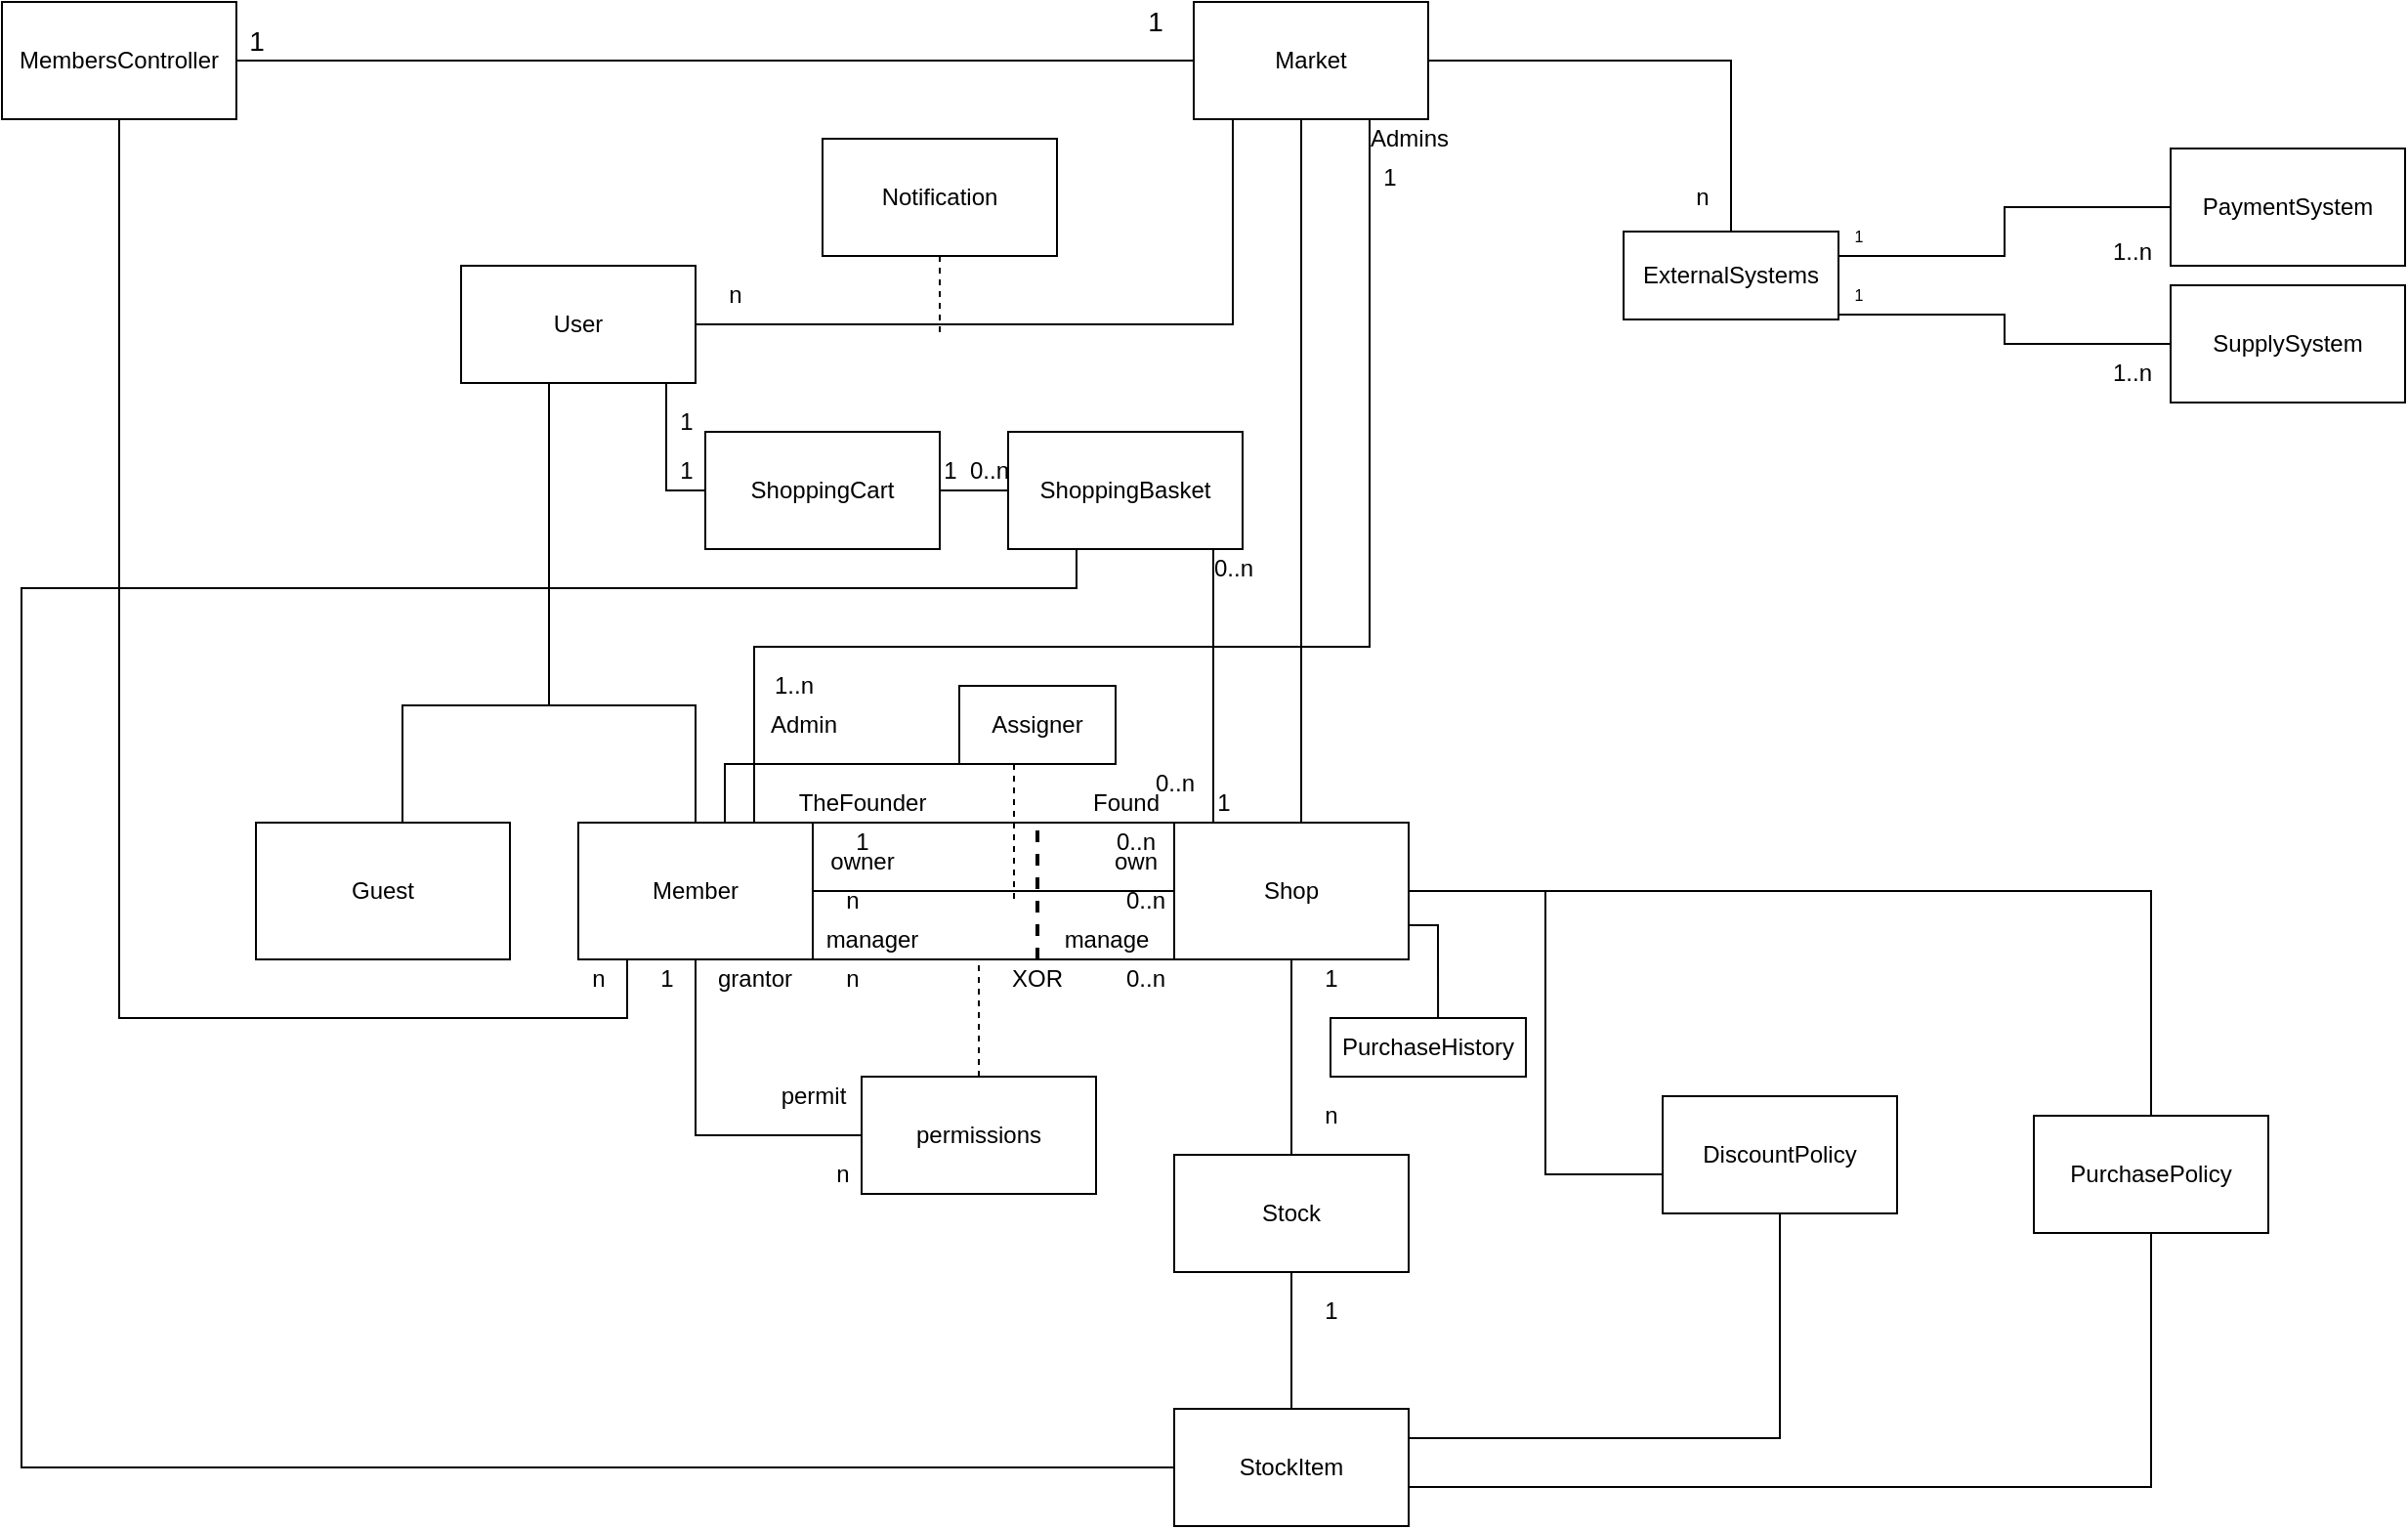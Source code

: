 <mxfile version="17.4.2" type="device"><diagram id="XcT7lN81mdoubmjaXzaU" name="Page-1"><mxGraphModel dx="981" dy="-574" grid="1" gridSize="10" guides="1" tooltips="1" connect="1" arrows="1" fold="1" page="1" pageScale="1" pageWidth="850" pageHeight="1100" math="0" shadow="0"><root><mxCell id="0"/><mxCell id="1" parent="0"/><mxCell id="7iDHC6POJdI7380oDwvH-84" style="edgeStyle=orthogonalEdgeStyle;rounded=0;orthogonalLoop=1;jettySize=auto;html=1;endArrow=none;endFill=0;" parent="1" source="7iDHC6POJdI7380oDwvH-85" target="7iDHC6POJdI7380oDwvH-121" edge="1"><mxGeometry relative="1" as="geometry"/></mxCell><mxCell id="7iDHC6POJdI7380oDwvH-85" value="Market" style="rounded=0;whiteSpace=wrap;html=1;" parent="1" vertex="1"><mxGeometry x="650" y="1310" width="120" height="60" as="geometry"/></mxCell><mxCell id="7iDHC6POJdI7380oDwvH-86" style="edgeStyle=orthogonalEdgeStyle;rounded=0;orthogonalLoop=1;jettySize=auto;html=1;strokeColor=#000000;endArrow=none;endFill=0;" parent="1" source="7iDHC6POJdI7380oDwvH-87" target="7iDHC6POJdI7380oDwvH-85" edge="1"><mxGeometry relative="1" as="geometry"><mxPoint x="575" y="1450" as="targetPoint"/><Array as="points"><mxPoint x="670" y="1475"/></Array></mxGeometry></mxCell><mxCell id="7iDHC6POJdI7380oDwvH-87" value="User" style="rounded=0;whiteSpace=wrap;html=1;" parent="1" vertex="1"><mxGeometry x="275" y="1445" width="120" height="60" as="geometry"/></mxCell><mxCell id="7iDHC6POJdI7380oDwvH-88" style="edgeStyle=orthogonalEdgeStyle;rounded=0;orthogonalLoop=1;jettySize=auto;html=1;endArrow=none;endFill=0;strokeColor=#000000;" parent="1" source="7iDHC6POJdI7380oDwvH-89" target="7iDHC6POJdI7380oDwvH-87" edge="1"><mxGeometry relative="1" as="geometry"><Array as="points"><mxPoint x="245" y="1670"/><mxPoint x="320" y="1670"/></Array></mxGeometry></mxCell><mxCell id="7iDHC6POJdI7380oDwvH-89" value="Guest" style="rounded=0;whiteSpace=wrap;html=1;" parent="1" vertex="1"><mxGeometry x="170" y="1730" width="130" height="70" as="geometry"/></mxCell><mxCell id="7iDHC6POJdI7380oDwvH-90" style="edgeStyle=orthogonalEdgeStyle;rounded=0;orthogonalLoop=1;jettySize=auto;html=1;endArrow=none;endFill=0;strokeColor=#000000;" parent="1" source="7iDHC6POJdI7380oDwvH-92" target="7iDHC6POJdI7380oDwvH-87" edge="1"><mxGeometry relative="1" as="geometry"><Array as="points"><mxPoint x="395" y="1670"/><mxPoint x="320" y="1670"/></Array></mxGeometry></mxCell><mxCell id="_pi3sCSErQmqbHS00bq9-2" style="edgeStyle=orthogonalEdgeStyle;rounded=0;orthogonalLoop=1;jettySize=auto;html=1;exitX=0.75;exitY=0;exitDx=0;exitDy=0;endArrow=none;endFill=0;" parent="1" source="7iDHC6POJdI7380oDwvH-92" target="7iDHC6POJdI7380oDwvH-85" edge="1"><mxGeometry relative="1" as="geometry"><Array as="points"><mxPoint x="425" y="1640"/><mxPoint x="740" y="1640"/></Array></mxGeometry></mxCell><mxCell id="7iDHC6POJdI7380oDwvH-92" value="Member" style="rounded=0;whiteSpace=wrap;html=1;" parent="1" vertex="1"><mxGeometry x="335" y="1730" width="120" height="70" as="geometry"/></mxCell><mxCell id="7iDHC6POJdI7380oDwvH-93" style="edgeStyle=orthogonalEdgeStyle;rounded=0;orthogonalLoop=1;jettySize=auto;html=1;endArrow=none;endFill=0;strokeColor=#000000;endSize=15;" parent="1" source="7iDHC6POJdI7380oDwvH-96" target="7iDHC6POJdI7380oDwvH-85" edge="1"><mxGeometry relative="1" as="geometry"><Array as="points"><mxPoint x="705" y="1640"/><mxPoint x="705" y="1640"/></Array></mxGeometry></mxCell><mxCell id="7iDHC6POJdI7380oDwvH-181" style="edgeStyle=orthogonalEdgeStyle;rounded=0;orthogonalLoop=1;jettySize=auto;html=1;endArrow=none;endFill=0;" parent="1" source="7iDHC6POJdI7380oDwvH-96" target="7iDHC6POJdI7380oDwvH-92" edge="1"><mxGeometry relative="1" as="geometry"><Array as="points"><mxPoint x="540" y="1730"/><mxPoint x="540" y="1730"/></Array></mxGeometry></mxCell><mxCell id="4i_Bsb48vUpybGLiL7Om-12" style="edgeStyle=orthogonalEdgeStyle;rounded=0;orthogonalLoop=1;jettySize=auto;html=1;exitX=1;exitY=0.75;exitDx=0;exitDy=0;endArrow=none;endFill=0;" parent="1" source="7iDHC6POJdI7380oDwvH-96" edge="1"><mxGeometry relative="1" as="geometry"><mxPoint x="775.043" y="1830" as="targetPoint"/><Array as="points"><mxPoint x="775" y="1782"/></Array></mxGeometry></mxCell><mxCell id="7iDHC6POJdI7380oDwvH-96" value="Shop" style="rounded=0;whiteSpace=wrap;html=1;" parent="1" vertex="1"><mxGeometry x="640" y="1730" width="120" height="70" as="geometry"/></mxCell><mxCell id="7iDHC6POJdI7380oDwvH-97" style="edgeStyle=orthogonalEdgeStyle;rounded=0;orthogonalLoop=1;jettySize=auto;html=1;endArrow=none;endFill=0;endSize=15;strokeColor=#000000;" parent="1" source="7iDHC6POJdI7380oDwvH-101" target="7iDHC6POJdI7380oDwvH-111" edge="1"><mxGeometry relative="1" as="geometry"/></mxCell><mxCell id="7iDHC6POJdI7380oDwvH-101" value="StockItem" style="rounded=0;whiteSpace=wrap;html=1;" parent="1" vertex="1"><mxGeometry x="640" y="2030" width="120" height="60" as="geometry"/></mxCell><mxCell id="7iDHC6POJdI7380oDwvH-102" value="1" style="text;html=1;align=center;verticalAlign=middle;resizable=0;points=[];autosize=1;strokeColor=none;fillColor=none;" parent="1" vertex="1"><mxGeometry x="710" y="1800" width="20" height="20" as="geometry"/></mxCell><mxCell id="7iDHC6POJdI7380oDwvH-103" value="1" style="text;html=1;align=center;verticalAlign=middle;resizable=0;points=[];autosize=1;strokeColor=none;fillColor=none;" parent="1" vertex="1"><mxGeometry x="710" y="1970" width="20" height="20" as="geometry"/></mxCell><mxCell id="7iDHC6POJdI7380oDwvH-104" value="1" style="text;html=1;align=center;verticalAlign=middle;resizable=0;points=[];autosize=1;strokeColor=none;fillColor=none;" parent="1" vertex="1"><mxGeometry x="655" y="1710" width="20" height="20" as="geometry"/></mxCell><mxCell id="7iDHC6POJdI7380oDwvH-105" style="edgeStyle=orthogonalEdgeStyle;rounded=0;orthogonalLoop=1;jettySize=auto;html=1;endArrow=none;endFill=0;startArrow=none;" parent="1" source="7iDHC6POJdI7380oDwvH-92" target="7iDHC6POJdI7380oDwvH-96" edge="1"><mxGeometry relative="1" as="geometry"><Array as="points"/><mxPoint x="460.0" y="1760" as="sourcePoint"/><mxPoint x="645.0" y="1760" as="targetPoint"/></mxGeometry></mxCell><mxCell id="7iDHC6POJdI7380oDwvH-106" style="edgeStyle=orthogonalEdgeStyle;rounded=0;orthogonalLoop=1;jettySize=auto;html=1;entryX=0.5;entryY=1;entryDx=0;entryDy=0;endArrow=none;endFill=0;" parent="1" source="7iDHC6POJdI7380oDwvH-107" target="7iDHC6POJdI7380oDwvH-92" edge="1"><mxGeometry relative="1" as="geometry"/></mxCell><mxCell id="7iDHC6POJdI7380oDwvH-107" value="&lt;span style=&quot;text-align: left&quot;&gt;permissions&lt;/span&gt;" style="rounded=0;whiteSpace=wrap;html=1;" parent="1" vertex="1"><mxGeometry x="480" y="1860" width="120" height="60" as="geometry"/></mxCell><mxCell id="7iDHC6POJdI7380oDwvH-108" value="n" style="text;html=1;align=center;verticalAlign=middle;resizable=0;points=[];autosize=1;strokeColor=none;fillColor=none;" parent="1" vertex="1"><mxGeometry x="405" y="1450" width="20" height="20" as="geometry"/></mxCell><mxCell id="7iDHC6POJdI7380oDwvH-110" style="edgeStyle=orthogonalEdgeStyle;rounded=0;orthogonalLoop=1;jettySize=auto;html=1;endArrow=none;endFill=0;endSize=15;strokeColor=#000000;" parent="1" source="7iDHC6POJdI7380oDwvH-111" target="7iDHC6POJdI7380oDwvH-96" edge="1"><mxGeometry relative="1" as="geometry"/></mxCell><mxCell id="7iDHC6POJdI7380oDwvH-111" value="Stock" style="rounded=0;whiteSpace=wrap;html=1;" parent="1" vertex="1"><mxGeometry x="640" y="1900" width="120" height="60" as="geometry"/></mxCell><mxCell id="7iDHC6POJdI7380oDwvH-116" value="n" style="text;html=1;align=center;verticalAlign=middle;resizable=0;points=[];autosize=1;strokeColor=none;fillColor=none;" parent="1" vertex="1"><mxGeometry x="710" y="1870" width="20" height="20" as="geometry"/></mxCell><mxCell id="7iDHC6POJdI7380oDwvH-117" value="PaymentSystem" style="rounded=0;whiteSpace=wrap;html=1;" parent="1" vertex="1"><mxGeometry x="1150" y="1385" width="120" height="60" as="geometry"/></mxCell><mxCell id="7iDHC6POJdI7380oDwvH-118" value="SupplySystem&lt;br&gt;" style="rounded=0;whiteSpace=wrap;html=1;" parent="1" vertex="1"><mxGeometry x="1150" y="1455" width="120" height="60" as="geometry"/></mxCell><mxCell id="7iDHC6POJdI7380oDwvH-119" style="edgeStyle=orthogonalEdgeStyle;rounded=0;orthogonalLoop=1;jettySize=auto;html=1;endArrow=none;endFill=0;" parent="1" source="7iDHC6POJdI7380oDwvH-121" target="7iDHC6POJdI7380oDwvH-117" edge="1"><mxGeometry relative="1" as="geometry"><Array as="points"><mxPoint x="1065" y="1440"/><mxPoint x="1065" y="1415"/></Array></mxGeometry></mxCell><mxCell id="7iDHC6POJdI7380oDwvH-120" style="edgeStyle=orthogonalEdgeStyle;rounded=0;orthogonalLoop=1;jettySize=auto;html=1;endArrow=none;endFill=0;" parent="1" source="7iDHC6POJdI7380oDwvH-121" target="7iDHC6POJdI7380oDwvH-118" edge="1"><mxGeometry relative="1" as="geometry"><Array as="points"><mxPoint x="1065" y="1470"/><mxPoint x="1065" y="1485"/></Array></mxGeometry></mxCell><mxCell id="7iDHC6POJdI7380oDwvH-121" value="ExternalSystems" style="rounded=0;whiteSpace=wrap;html=1;" parent="1" vertex="1"><mxGeometry x="870" y="1427.5" width="110" height="45" as="geometry"/></mxCell><mxCell id="7iDHC6POJdI7380oDwvH-122" value="0..n" style="text;html=1;align=center;verticalAlign=middle;resizable=0;points=[];autosize=1;strokeColor=none;fillColor=none;" parent="1" vertex="1"><mxGeometry x="605" y="1760" width="40" height="20" as="geometry"/></mxCell><mxCell id="7iDHC6POJdI7380oDwvH-123" style="rounded=0;orthogonalLoop=1;jettySize=auto;html=1;endArrow=none;endFill=0;endSize=15;strokeColor=#000000;dashed=1;" parent="1" source="7iDHC6POJdI7380oDwvH-107" edge="1"><mxGeometry relative="1" as="geometry"><mxPoint x="800.0" y="1840" as="sourcePoint"/><mxPoint x="540" y="1800" as="targetPoint"/></mxGeometry></mxCell><mxCell id="7iDHC6POJdI7380oDwvH-124" value="own" style="text;html=1;align=center;verticalAlign=middle;resizable=0;points=[];autosize=1;strokeColor=none;fillColor=none;" parent="1" vertex="1"><mxGeometry x="600" y="1740" width="40" height="20" as="geometry"/></mxCell><mxCell id="7iDHC6POJdI7380oDwvH-125" value="owner" style="text;html=1;align=center;verticalAlign=middle;resizable=0;points=[];autosize=1;strokeColor=none;fillColor=none;" parent="1" vertex="1"><mxGeometry x="455" y="1740" width="50" height="20" as="geometry"/></mxCell><mxCell id="7iDHC6POJdI7380oDwvH-126" value="n" style="text;html=1;align=center;verticalAlign=middle;resizable=0;points=[];autosize=1;strokeColor=none;fillColor=none;" parent="1" vertex="1"><mxGeometry x="465" y="1760" width="20" height="20" as="geometry"/></mxCell><mxCell id="7iDHC6POJdI7380oDwvH-127" style="edgeStyle=orthogonalEdgeStyle;rounded=0;orthogonalLoop=1;jettySize=auto;html=1;endArrow=none;endFill=0;startArrow=none;" parent="1" source="7iDHC6POJdI7380oDwvH-92" edge="1"><mxGeometry relative="1" as="geometry"><mxPoint x="460.0" y="1800" as="sourcePoint"/><mxPoint x="645.0" y="1800" as="targetPoint"/><Array as="points"><mxPoint x="500" y="1800"/><mxPoint x="500" y="1800"/></Array></mxGeometry></mxCell><mxCell id="7iDHC6POJdI7380oDwvH-128" value="0..n" style="text;html=1;align=center;verticalAlign=middle;resizable=0;points=[];autosize=1;strokeColor=none;fillColor=none;" parent="1" vertex="1"><mxGeometry x="605" y="1800" width="40" height="20" as="geometry"/></mxCell><mxCell id="7iDHC6POJdI7380oDwvH-129" value="manage" style="text;html=1;align=center;verticalAlign=middle;resizable=0;points=[];autosize=1;strokeColor=none;fillColor=none;" parent="1" vertex="1"><mxGeometry x="575" y="1780" width="60" height="20" as="geometry"/></mxCell><mxCell id="7iDHC6POJdI7380oDwvH-130" value="manager" style="text;html=1;align=center;verticalAlign=middle;resizable=0;points=[];autosize=1;strokeColor=none;fillColor=none;" parent="1" vertex="1"><mxGeometry x="455" y="1780" width="60" height="20" as="geometry"/></mxCell><mxCell id="7iDHC6POJdI7380oDwvH-131" value="n" style="text;html=1;align=center;verticalAlign=middle;resizable=0;points=[];autosize=1;strokeColor=none;fillColor=none;" parent="1" vertex="1"><mxGeometry x="465" y="1800" width="20" height="20" as="geometry"/></mxCell><mxCell id="7iDHC6POJdI7380oDwvH-132" value="grantor" style="text;html=1;align=center;verticalAlign=middle;resizable=0;points=[];autosize=1;strokeColor=none;fillColor=none;" parent="1" vertex="1"><mxGeometry x="400" y="1800" width="50" height="20" as="geometry"/></mxCell><mxCell id="7iDHC6POJdI7380oDwvH-133" value="permit" style="text;html=1;align=center;verticalAlign=middle;resizable=0;points=[];autosize=1;strokeColor=none;fillColor=none;" parent="1" vertex="1"><mxGeometry x="430" y="1860" width="50" height="20" as="geometry"/></mxCell><mxCell id="7iDHC6POJdI7380oDwvH-134" value="n" style="text;html=1;align=center;verticalAlign=middle;resizable=0;points=[];autosize=1;strokeColor=none;fillColor=none;" parent="1" vertex="1"><mxGeometry x="460" y="1900" width="20" height="20" as="geometry"/></mxCell><mxCell id="7iDHC6POJdI7380oDwvH-135" value="1" style="text;html=1;align=center;verticalAlign=middle;resizable=0;points=[];autosize=1;strokeColor=none;fillColor=none;" parent="1" vertex="1"><mxGeometry x="370" y="1800" width="20" height="20" as="geometry"/></mxCell><mxCell id="7iDHC6POJdI7380oDwvH-137" value="&lt;span style=&quot;text-align: left&quot;&gt;Notification&lt;/span&gt;" style="rounded=0;whiteSpace=wrap;html=1;" parent="1" vertex="1"><mxGeometry x="460" y="1380" width="120" height="60" as="geometry"/></mxCell><mxCell id="7iDHC6POJdI7380oDwvH-138" style="rounded=0;orthogonalLoop=1;jettySize=auto;html=1;endArrow=none;endFill=0;endSize=15;strokeColor=#000000;dashed=1;" parent="1" source="7iDHC6POJdI7380oDwvH-137" edge="1"><mxGeometry relative="1" as="geometry"><mxPoint x="775.0" y="1310" as="sourcePoint"/><mxPoint x="520" y="1480" as="targetPoint"/></mxGeometry></mxCell><mxCell id="7iDHC6POJdI7380oDwvH-140" value="n" style="text;html=1;align=center;verticalAlign=middle;resizable=0;points=[];autosize=1;strokeColor=none;fillColor=none;" parent="1" vertex="1"><mxGeometry x="900" y="1400" width="20" height="20" as="geometry"/></mxCell><mxCell id="7iDHC6POJdI7380oDwvH-141" value="1..n" style="text;html=1;align=center;verticalAlign=middle;resizable=0;points=[];autosize=1;strokeColor=none;fillColor=none;" parent="1" vertex="1"><mxGeometry x="1110" y="1427.5" width="40" height="20" as="geometry"/></mxCell><mxCell id="7iDHC6POJdI7380oDwvH-142" value="1..n" style="text;html=1;align=center;verticalAlign=middle;resizable=0;points=[];autosize=1;strokeColor=none;fillColor=none;" parent="1" vertex="1"><mxGeometry x="1110" y="1490" width="40" height="20" as="geometry"/></mxCell><mxCell id="7iDHC6POJdI7380oDwvH-161" style="edgeStyle=orthogonalEdgeStyle;rounded=0;orthogonalLoop=1;jettySize=auto;html=1;endArrow=none;endFill=0;" parent="1" source="7iDHC6POJdI7380oDwvH-160" target="7iDHC6POJdI7380oDwvH-87" edge="1"><mxGeometry relative="1" as="geometry"><Array as="points"><mxPoint x="380" y="1560"/></Array></mxGeometry></mxCell><mxCell id="7iDHC6POJdI7380oDwvH-165" style="edgeStyle=orthogonalEdgeStyle;rounded=0;orthogonalLoop=1;jettySize=auto;html=1;endArrow=none;endFill=0;" parent="1" source="7iDHC6POJdI7380oDwvH-160" target="7iDHC6POJdI7380oDwvH-96" edge="1"><mxGeometry relative="1" as="geometry"><Array as="points"><mxPoint x="660" y="1560"/></Array></mxGeometry></mxCell><mxCell id="7iDHC6POJdI7380oDwvH-228" style="edgeStyle=orthogonalEdgeStyle;rounded=0;orthogonalLoop=1;jettySize=auto;html=1;fontSize=14;endArrow=none;endFill=0;entryX=0;entryY=0.5;entryDx=0;entryDy=0;" parent="1" source="7iDHC6POJdI7380oDwvH-160" target="7iDHC6POJdI7380oDwvH-101" edge="1"><mxGeometry relative="1" as="geometry"><Array as="points"><mxPoint x="590" y="1560"/><mxPoint x="590" y="1610"/><mxPoint x="50" y="1610"/><mxPoint x="50" y="2060"/></Array><mxPoint x="430.0" y="2060.043" as="targetPoint"/></mxGeometry></mxCell><mxCell id="7iDHC6POJdI7380oDwvH-160" value="ShoppingCart" style="rounded=0;whiteSpace=wrap;html=1;" parent="1" vertex="1"><mxGeometry x="400" y="1530" width="120" height="60" as="geometry"/></mxCell><mxCell id="7iDHC6POJdI7380oDwvH-162" value="1" style="text;html=1;align=center;verticalAlign=middle;resizable=0;points=[];autosize=1;strokeColor=none;fillColor=none;" parent="1" vertex="1"><mxGeometry x="380" y="1515" width="20" height="20" as="geometry"/></mxCell><mxCell id="7iDHC6POJdI7380oDwvH-163" value="1" style="text;html=1;align=center;verticalAlign=middle;resizable=0;points=[];autosize=1;strokeColor=none;fillColor=none;" parent="1" vertex="1"><mxGeometry x="380" y="1540" width="20" height="20" as="geometry"/></mxCell><mxCell id="7iDHC6POJdI7380oDwvH-166" value="1" style="text;html=1;align=center;verticalAlign=middle;resizable=0;points=[];autosize=1;strokeColor=none;fillColor=none;" parent="1" vertex="1"><mxGeometry x="550" y="1570" width="20" height="20" as="geometry"/></mxCell><mxCell id="7iDHC6POJdI7380oDwvH-167" value="0..n" style="text;html=1;align=center;verticalAlign=middle;resizable=0;points=[];autosize=1;strokeColor=none;fillColor=none;" parent="1" vertex="1"><mxGeometry x="620" y="1700" width="40" height="20" as="geometry"/></mxCell><mxCell id="7iDHC6POJdI7380oDwvH-182" value="TheFounder" style="text;html=1;align=center;verticalAlign=middle;resizable=0;points=[];autosize=1;strokeColor=none;fillColor=none;" parent="1" vertex="1"><mxGeometry x="440" y="1710" width="80" height="20" as="geometry"/></mxCell><mxCell id="7iDHC6POJdI7380oDwvH-184" value="1" style="text;html=1;align=center;verticalAlign=middle;resizable=0;points=[];autosize=1;strokeColor=none;fillColor=none;" parent="1" vertex="1"><mxGeometry x="470" y="1730" width="20" height="20" as="geometry"/></mxCell><mxCell id="7iDHC6POJdI7380oDwvH-185" value="0..n" style="text;html=1;align=center;verticalAlign=middle;resizable=0;points=[];autosize=1;strokeColor=none;fillColor=none;" parent="1" vertex="1"><mxGeometry x="600" y="1730" width="40" height="20" as="geometry"/></mxCell><mxCell id="7iDHC6POJdI7380oDwvH-186" value="Found" style="text;html=1;align=center;verticalAlign=middle;resizable=0;points=[];autosize=1;strokeColor=none;fillColor=none;" parent="1" vertex="1"><mxGeometry x="590" y="1710" width="50" height="20" as="geometry"/></mxCell><mxCell id="7iDHC6POJdI7380oDwvH-192" value="1" style="text;html=1;align=center;verticalAlign=middle;resizable=0;points=[];autosize=1;strokeColor=none;fillColor=none;fontSize=8;" parent="1" vertex="1"><mxGeometry x="980" y="1450" width="20" height="20" as="geometry"/></mxCell><mxCell id="7iDHC6POJdI7380oDwvH-198" style="edgeStyle=orthogonalEdgeStyle;rounded=0;orthogonalLoop=1;jettySize=auto;html=1;fontSize=14;endArrow=none;endFill=0;" parent="1" source="7iDHC6POJdI7380oDwvH-197" target="7iDHC6POJdI7380oDwvH-92" edge="1"><mxGeometry relative="1" as="geometry"><Array as="points"><mxPoint x="100" y="1830"/><mxPoint x="360" y="1830"/></Array></mxGeometry></mxCell><mxCell id="7iDHC6POJdI7380oDwvH-202" style="edgeStyle=orthogonalEdgeStyle;rounded=0;orthogonalLoop=1;jettySize=auto;html=1;fontSize=14;endArrow=none;endFill=0;" parent="1" source="7iDHC6POJdI7380oDwvH-197" target="7iDHC6POJdI7380oDwvH-85" edge="1"><mxGeometry relative="1" as="geometry"><Array as="points"><mxPoint x="400" y="1340"/><mxPoint x="400" y="1340"/></Array></mxGeometry></mxCell><mxCell id="7iDHC6POJdI7380oDwvH-197" value="MembersController" style="rounded=0;whiteSpace=wrap;html=1;" parent="1" vertex="1"><mxGeometry x="40" y="1310" width="120" height="60" as="geometry"/></mxCell><mxCell id="7iDHC6POJdI7380oDwvH-200" value="n" style="text;html=1;align=center;verticalAlign=middle;resizable=0;points=[];autosize=1;strokeColor=none;fillColor=none;" parent="1" vertex="1"><mxGeometry x="335" y="1800" width="20" height="20" as="geometry"/></mxCell><mxCell id="7iDHC6POJdI7380oDwvH-204" style="rounded=0;orthogonalLoop=1;jettySize=auto;html=1;endArrow=none;endFill=0;edgeStyle=orthogonalEdgeStyle;" parent="1" source="7iDHC6POJdI7380oDwvH-96" target="7iDHC6POJdI7380oDwvH-206" edge="1"><mxGeometry relative="1" as="geometry"><mxPoint x="970" y="1930" as="sourcePoint"/></mxGeometry></mxCell><mxCell id="7iDHC6POJdI7380oDwvH-205" style="rounded=0;orthogonalLoop=1;jettySize=auto;html=1;endArrow=none;endFill=0;edgeStyle=orthogonalEdgeStyle;" parent="1" source="7iDHC6POJdI7380oDwvH-96" target="7iDHC6POJdI7380oDwvH-207" edge="1"><mxGeometry relative="1" as="geometry"><Array as="points"><mxPoint x="830" y="1765"/><mxPoint x="830" y="1910"/></Array><mxPoint x="970" y="1930" as="sourcePoint"/></mxGeometry></mxCell><mxCell id="7iDHC6POJdI7380oDwvH-212" style="edgeStyle=orthogonalEdgeStyle;rounded=0;orthogonalLoop=1;jettySize=auto;html=1;fontSize=14;endArrow=none;endFill=0;" parent="1" source="7iDHC6POJdI7380oDwvH-206" target="7iDHC6POJdI7380oDwvH-101" edge="1"><mxGeometry relative="1" as="geometry"><Array as="points"><mxPoint x="1140" y="2070"/></Array></mxGeometry></mxCell><mxCell id="7iDHC6POJdI7380oDwvH-206" value="&lt;span style=&quot;background-color: rgb(255 , 255 , 255)&quot;&gt;PurchasePolicy&lt;/span&gt;" style="rounded=0;whiteSpace=wrap;html=1;" parent="1" vertex="1"><mxGeometry x="1080" y="1880" width="120" height="60" as="geometry"/></mxCell><mxCell id="7iDHC6POJdI7380oDwvH-217" style="edgeStyle=orthogonalEdgeStyle;rounded=0;orthogonalLoop=1;jettySize=auto;html=1;fontSize=14;endArrow=none;endFill=0;entryX=1;entryY=0.25;entryDx=0;entryDy=0;" parent="1" source="7iDHC6POJdI7380oDwvH-207" target="7iDHC6POJdI7380oDwvH-101" edge="1"><mxGeometry relative="1" as="geometry"><mxPoint x="950" y="1970" as="targetPoint"/><Array as="points"><mxPoint x="950" y="2045"/></Array></mxGeometry></mxCell><mxCell id="7iDHC6POJdI7380oDwvH-207" value="&lt;span lang=&quot;EN-US&quot; style=&quot;font-size: 9pt ; line-height: 107% ; font-family: &amp;#34;helvetica&amp;#34; , sans-serif&quot;&gt;DiscountPolicy&lt;/span&gt;" style="rounded=0;whiteSpace=wrap;html=1;" parent="1" vertex="1"><mxGeometry x="890" y="1870" width="120" height="60" as="geometry"/></mxCell><mxCell id="7iDHC6POJdI7380oDwvH-213" value="1" style="text;html=1;align=center;verticalAlign=middle;resizable=0;points=[];autosize=1;strokeColor=none;fillColor=none;fontSize=14;" parent="1" vertex="1"><mxGeometry x="160" y="1320" width="20" height="20" as="geometry"/></mxCell><mxCell id="7iDHC6POJdI7380oDwvH-214" value="1" style="text;html=1;align=center;verticalAlign=middle;resizable=0;points=[];autosize=1;strokeColor=none;fillColor=none;fontSize=14;" parent="1" vertex="1"><mxGeometry x="620" y="1310" width="20" height="20" as="geometry"/></mxCell><mxCell id="7iDHC6POJdI7380oDwvH-230" value="1" style="text;html=1;align=center;verticalAlign=middle;resizable=0;points=[];autosize=1;strokeColor=none;fillColor=none;fontSize=8;" parent="1" vertex="1"><mxGeometry x="980" y="1420" width="20" height="20" as="geometry"/></mxCell><mxCell id="_pi3sCSErQmqbHS00bq9-1" value="" style="endArrow=none;dashed=1;html=1;strokeWidth=2;rounded=0;" parent="1" edge="1"><mxGeometry width="50" height="50" relative="1" as="geometry"><mxPoint x="570" y="1800" as="sourcePoint"/><mxPoint x="570.0" y="1730" as="targetPoint"/></mxGeometry></mxCell><mxCell id="_pi3sCSErQmqbHS00bq9-3" value="Admins" style="text;html=1;align=center;verticalAlign=middle;resizable=0;points=[];autosize=1;strokeColor=none;fillColor=none;" parent="1" vertex="1"><mxGeometry x="730" y="1370" width="60" height="20" as="geometry"/></mxCell><mxCell id="_pi3sCSErQmqbHS00bq9-4" value="Admin" style="text;html=1;align=center;verticalAlign=middle;resizable=0;points=[];autosize=1;strokeColor=none;fillColor=none;" parent="1" vertex="1"><mxGeometry x="425" y="1670" width="50" height="20" as="geometry"/></mxCell><mxCell id="_pi3sCSErQmqbHS00bq9-5" value="1..n" style="text;html=1;align=center;verticalAlign=middle;resizable=0;points=[];autosize=1;strokeColor=none;fillColor=none;" parent="1" vertex="1"><mxGeometry x="425" y="1650" width="40" height="20" as="geometry"/></mxCell><mxCell id="_pi3sCSErQmqbHS00bq9-6" value="1" style="text;html=1;align=center;verticalAlign=middle;resizable=0;points=[];autosize=1;strokeColor=none;fillColor=none;" parent="1" vertex="1"><mxGeometry x="740" y="1390" width="20" height="20" as="geometry"/></mxCell><mxCell id="_pi3sCSErQmqbHS00bq9-7" value="XOR" style="text;html=1;strokeColor=none;fillColor=none;align=center;verticalAlign=middle;whiteSpace=wrap;rounded=0;" parent="1" vertex="1"><mxGeometry x="540" y="1795" width="60" height="30" as="geometry"/></mxCell><mxCell id="_pi3sCSErQmqbHS00bq9-10" value="ShoppingBasket" style="rounded=0;whiteSpace=wrap;html=1;" parent="1" vertex="1"><mxGeometry x="555" y="1530" width="120" height="60" as="geometry"/></mxCell><mxCell id="_pi3sCSErQmqbHS00bq9-11" value="1" style="text;html=1;align=center;verticalAlign=middle;resizable=0;points=[];autosize=1;strokeColor=none;fillColor=none;" parent="1" vertex="1"><mxGeometry x="515" y="1540" width="20" height="20" as="geometry"/></mxCell><mxCell id="_pi3sCSErQmqbHS00bq9-12" value="0..n" style="text;html=1;align=center;verticalAlign=middle;resizable=0;points=[];autosize=1;strokeColor=none;fillColor=none;" parent="1" vertex="1"><mxGeometry x="525" y="1540" width="40" height="20" as="geometry"/></mxCell><mxCell id="_pi3sCSErQmqbHS00bq9-13" value="0..n" style="text;html=1;align=center;verticalAlign=middle;resizable=0;points=[];autosize=1;strokeColor=none;fillColor=none;" parent="1" vertex="1"><mxGeometry x="650" y="1590" width="40" height="20" as="geometry"/></mxCell><mxCell id="4i_Bsb48vUpybGLiL7Om-8" style="edgeStyle=orthogonalEdgeStyle;rounded=0;orthogonalLoop=1;jettySize=auto;html=1;dashed=1;endArrow=none;endFill=0;" parent="1" source="4i_Bsb48vUpybGLiL7Om-6" edge="1"><mxGeometry relative="1" as="geometry"><mxPoint x="558" y="1770" as="targetPoint"/><Array as="points"><mxPoint x="558" y="1730"/></Array></mxGeometry></mxCell><mxCell id="4i_Bsb48vUpybGLiL7Om-9" style="edgeStyle=orthogonalEdgeStyle;rounded=0;orthogonalLoop=1;jettySize=auto;html=1;endArrow=none;endFill=0;" parent="1" source="4i_Bsb48vUpybGLiL7Om-6" target="7iDHC6POJdI7380oDwvH-92" edge="1"><mxGeometry relative="1" as="geometry"><Array as="points"><mxPoint x="410" y="1700"/></Array></mxGeometry></mxCell><mxCell id="4i_Bsb48vUpybGLiL7Om-6" value="&lt;div style=&quot;text-align: left&quot;&gt;Assigner&lt;/div&gt;" style="rounded=0;whiteSpace=wrap;html=1;" parent="1" vertex="1"><mxGeometry x="530" y="1660" width="80" height="40" as="geometry"/></mxCell><mxCell id="4i_Bsb48vUpybGLiL7Om-13" value="PurchaseHistory" style="rounded=0;whiteSpace=wrap;html=1;labelBackgroundColor=#FFFFFF;fillColor=default;" parent="1" vertex="1"><mxGeometry x="720" y="1830" width="100" height="30" as="geometry"/></mxCell></root></mxGraphModel></diagram></mxfile>
